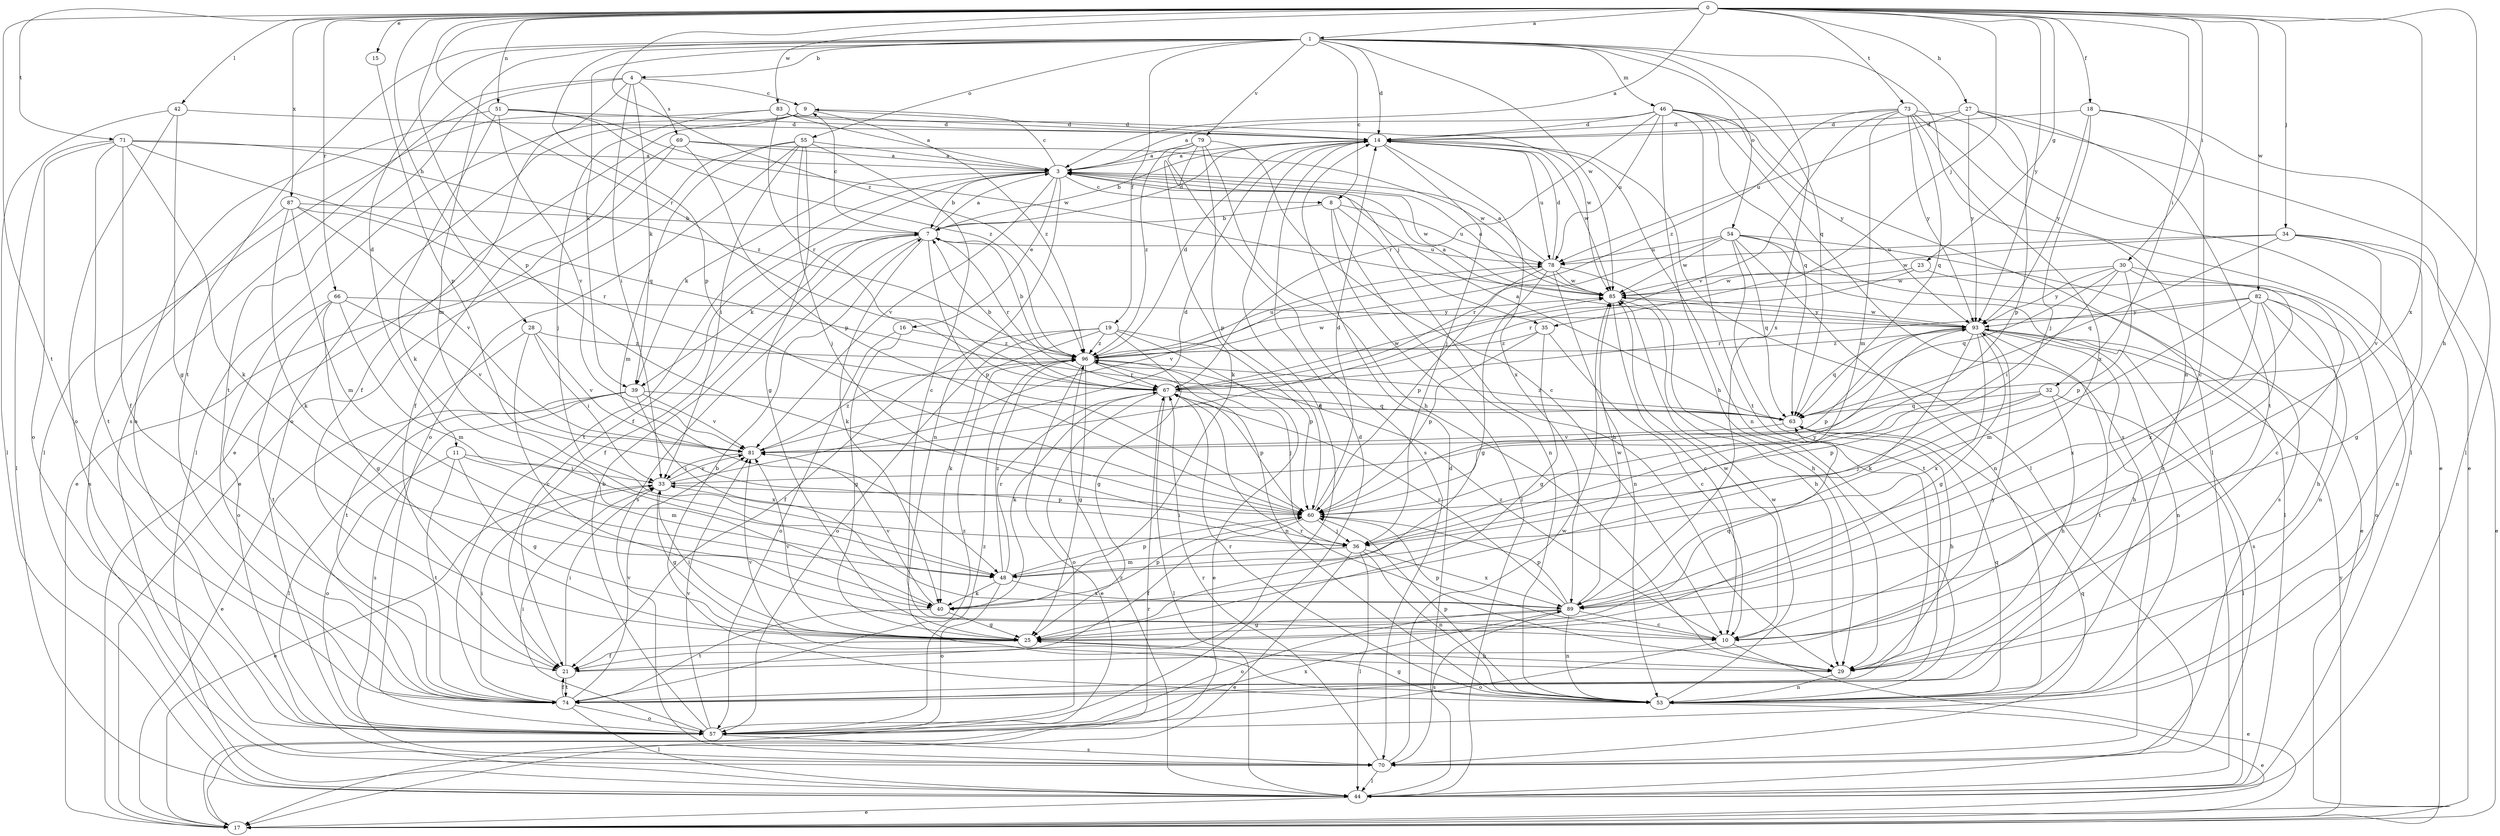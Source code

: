 strict digraph  {
0;
1;
3;
4;
7;
8;
9;
10;
11;
14;
15;
16;
17;
18;
19;
21;
23;
25;
27;
28;
29;
30;
32;
33;
34;
35;
36;
39;
40;
42;
44;
46;
48;
51;
53;
54;
55;
57;
60;
63;
66;
67;
69;
70;
71;
73;
74;
78;
79;
81;
82;
83;
85;
87;
89;
93;
96;
0 -> 1  [label=a];
0 -> 3  [label=a];
0 -> 15  [label=e];
0 -> 18  [label=f];
0 -> 23  [label=g];
0 -> 27  [label=h];
0 -> 28  [label=h];
0 -> 29  [label=h];
0 -> 30  [label=i];
0 -> 32  [label=i];
0 -> 34  [label=j];
0 -> 35  [label=j];
0 -> 42  [label=l];
0 -> 51  [label=n];
0 -> 60  [label=p];
0 -> 66  [label=r];
0 -> 67  [label=r];
0 -> 71  [label=t];
0 -> 73  [label=t];
0 -> 74  [label=t];
0 -> 82  [label=w];
0 -> 83  [label=w];
0 -> 87  [label=x];
0 -> 89  [label=x];
0 -> 93  [label=y];
0 -> 96  [label=z];
1 -> 4  [label=b];
1 -> 8  [label=c];
1 -> 11  [label=d];
1 -> 14  [label=d];
1 -> 19  [label=f];
1 -> 39  [label=k];
1 -> 46  [label=m];
1 -> 48  [label=m];
1 -> 53  [label=n];
1 -> 54  [label=o];
1 -> 55  [label=o];
1 -> 60  [label=p];
1 -> 63  [label=q];
1 -> 74  [label=t];
1 -> 79  [label=v];
1 -> 85  [label=w];
1 -> 89  [label=x];
3 -> 7  [label=b];
3 -> 8  [label=c];
3 -> 9  [label=c];
3 -> 16  [label=e];
3 -> 21  [label=f];
3 -> 35  [label=j];
3 -> 39  [label=k];
3 -> 53  [label=n];
3 -> 74  [label=t];
3 -> 81  [label=v];
3 -> 85  [label=w];
4 -> 9  [label=c];
4 -> 17  [label=e];
4 -> 33  [label=i];
4 -> 39  [label=k];
4 -> 69  [label=s];
4 -> 70  [label=s];
4 -> 74  [label=t];
7 -> 3  [label=a];
7 -> 9  [label=c];
7 -> 14  [label=d];
7 -> 21  [label=f];
7 -> 39  [label=k];
7 -> 40  [label=k];
7 -> 60  [label=p];
7 -> 67  [label=r];
7 -> 70  [label=s];
7 -> 78  [label=u];
8 -> 7  [label=b];
8 -> 29  [label=h];
8 -> 44  [label=l];
8 -> 53  [label=n];
8 -> 78  [label=u];
9 -> 14  [label=d];
9 -> 21  [label=f];
9 -> 44  [label=l];
9 -> 57  [label=o];
9 -> 96  [label=z];
10 -> 17  [label=e];
10 -> 57  [label=o];
10 -> 60  [label=p];
10 -> 85  [label=w];
10 -> 96  [label=z];
11 -> 25  [label=g];
11 -> 33  [label=i];
11 -> 48  [label=m];
11 -> 57  [label=o];
11 -> 74  [label=t];
14 -> 3  [label=a];
14 -> 7  [label=b];
14 -> 21  [label=f];
14 -> 36  [label=j];
14 -> 44  [label=l];
14 -> 53  [label=n];
14 -> 78  [label=u];
14 -> 85  [label=w];
14 -> 89  [label=x];
15 -> 60  [label=p];
16 -> 25  [label=g];
16 -> 57  [label=o];
16 -> 96  [label=z];
17 -> 67  [label=r];
17 -> 93  [label=y];
18 -> 10  [label=c];
18 -> 14  [label=d];
18 -> 36  [label=j];
18 -> 44  [label=l];
18 -> 93  [label=y];
19 -> 17  [label=e];
19 -> 21  [label=f];
19 -> 25  [label=g];
19 -> 40  [label=k];
19 -> 57  [label=o];
19 -> 60  [label=p];
19 -> 96  [label=z];
21 -> 33  [label=i];
21 -> 74  [label=t];
21 -> 93  [label=y];
23 -> 53  [label=n];
23 -> 67  [label=r];
23 -> 85  [label=w];
25 -> 21  [label=f];
25 -> 29  [label=h];
25 -> 33  [label=i];
25 -> 63  [label=q];
25 -> 81  [label=v];
27 -> 14  [label=d];
27 -> 17  [label=e];
27 -> 60  [label=p];
27 -> 74  [label=t];
27 -> 78  [label=u];
27 -> 93  [label=y];
28 -> 10  [label=c];
28 -> 33  [label=i];
28 -> 74  [label=t];
28 -> 81  [label=v];
28 -> 96  [label=z];
29 -> 53  [label=n];
29 -> 67  [label=r];
29 -> 81  [label=v];
30 -> 10  [label=c];
30 -> 33  [label=i];
30 -> 60  [label=p];
30 -> 63  [label=q];
30 -> 85  [label=w];
30 -> 89  [label=x];
30 -> 93  [label=y];
32 -> 29  [label=h];
32 -> 36  [label=j];
32 -> 44  [label=l];
32 -> 60  [label=p];
32 -> 63  [label=q];
33 -> 14  [label=d];
33 -> 17  [label=e];
33 -> 25  [label=g];
33 -> 60  [label=p];
33 -> 81  [label=v];
34 -> 17  [label=e];
34 -> 25  [label=g];
34 -> 63  [label=q];
34 -> 78  [label=u];
34 -> 81  [label=v];
34 -> 85  [label=w];
35 -> 10  [label=c];
35 -> 25  [label=g];
35 -> 60  [label=p];
35 -> 96  [label=z];
36 -> 17  [label=e];
36 -> 33  [label=i];
36 -> 44  [label=l];
36 -> 48  [label=m];
36 -> 53  [label=n];
36 -> 89  [label=x];
36 -> 93  [label=y];
39 -> 17  [label=e];
39 -> 44  [label=l];
39 -> 63  [label=q];
39 -> 70  [label=s];
39 -> 81  [label=v];
39 -> 89  [label=x];
40 -> 25  [label=g];
40 -> 60  [label=p];
40 -> 74  [label=t];
40 -> 81  [label=v];
42 -> 14  [label=d];
42 -> 25  [label=g];
42 -> 44  [label=l];
42 -> 57  [label=o];
44 -> 14  [label=d];
44 -> 17  [label=e];
44 -> 96  [label=z];
46 -> 3  [label=a];
46 -> 14  [label=d];
46 -> 29  [label=h];
46 -> 44  [label=l];
46 -> 63  [label=q];
46 -> 67  [label=r];
46 -> 70  [label=s];
46 -> 74  [label=t];
46 -> 78  [label=u];
46 -> 93  [label=y];
48 -> 40  [label=k];
48 -> 57  [label=o];
48 -> 60  [label=p];
48 -> 67  [label=r];
48 -> 89  [label=x];
48 -> 96  [label=z];
51 -> 14  [label=d];
51 -> 40  [label=k];
51 -> 57  [label=o];
51 -> 81  [label=v];
51 -> 85  [label=w];
51 -> 96  [label=z];
53 -> 7  [label=b];
53 -> 17  [label=e];
53 -> 25  [label=g];
53 -> 60  [label=p];
53 -> 63  [label=q];
53 -> 67  [label=r];
53 -> 85  [label=w];
54 -> 17  [label=e];
54 -> 44  [label=l];
54 -> 53  [label=n];
54 -> 63  [label=q];
54 -> 67  [label=r];
54 -> 70  [label=s];
54 -> 74  [label=t];
54 -> 78  [label=u];
54 -> 85  [label=w];
55 -> 3  [label=a];
55 -> 10  [label=c];
55 -> 17  [label=e];
55 -> 25  [label=g];
55 -> 33  [label=i];
55 -> 36  [label=j];
55 -> 48  [label=m];
55 -> 57  [label=o];
57 -> 7  [label=b];
57 -> 14  [label=d];
57 -> 33  [label=i];
57 -> 70  [label=s];
57 -> 81  [label=v];
57 -> 89  [label=x];
57 -> 96  [label=z];
60 -> 14  [label=d];
60 -> 21  [label=f];
60 -> 36  [label=j];
63 -> 3  [label=a];
63 -> 29  [label=h];
63 -> 81  [label=v];
63 -> 96  [label=z];
66 -> 25  [label=g];
66 -> 48  [label=m];
66 -> 57  [label=o];
66 -> 74  [label=t];
66 -> 81  [label=v];
66 -> 93  [label=y];
67 -> 7  [label=b];
67 -> 40  [label=k];
67 -> 44  [label=l];
67 -> 57  [label=o];
67 -> 60  [label=p];
67 -> 63  [label=q];
67 -> 85  [label=w];
69 -> 3  [label=a];
69 -> 17  [label=e];
69 -> 21  [label=f];
69 -> 60  [label=p];
69 -> 85  [label=w];
70 -> 44  [label=l];
70 -> 63  [label=q];
70 -> 67  [label=r];
70 -> 85  [label=w];
71 -> 3  [label=a];
71 -> 21  [label=f];
71 -> 40  [label=k];
71 -> 44  [label=l];
71 -> 57  [label=o];
71 -> 63  [label=q];
71 -> 74  [label=t];
71 -> 96  [label=z];
73 -> 14  [label=d];
73 -> 17  [label=e];
73 -> 44  [label=l];
73 -> 48  [label=m];
73 -> 63  [label=q];
73 -> 81  [label=v];
73 -> 89  [label=x];
73 -> 93  [label=y];
73 -> 96  [label=z];
74 -> 21  [label=f];
74 -> 33  [label=i];
74 -> 44  [label=l];
74 -> 57  [label=o];
74 -> 81  [label=v];
74 -> 96  [label=z];
78 -> 3  [label=a];
78 -> 14  [label=d];
78 -> 25  [label=g];
78 -> 29  [label=h];
78 -> 53  [label=n];
78 -> 60  [label=p];
78 -> 81  [label=v];
78 -> 85  [label=w];
79 -> 3  [label=a];
79 -> 10  [label=c];
79 -> 29  [label=h];
79 -> 40  [label=k];
79 -> 60  [label=p];
79 -> 70  [label=s];
79 -> 96  [label=z];
81 -> 33  [label=i];
81 -> 96  [label=z];
82 -> 10  [label=c];
82 -> 29  [label=h];
82 -> 48  [label=m];
82 -> 53  [label=n];
82 -> 57  [label=o];
82 -> 67  [label=r];
82 -> 89  [label=x];
82 -> 93  [label=y];
83 -> 3  [label=a];
83 -> 14  [label=d];
83 -> 36  [label=j];
83 -> 44  [label=l];
83 -> 67  [label=r];
83 -> 85  [label=w];
85 -> 3  [label=a];
85 -> 10  [label=c];
85 -> 29  [label=h];
85 -> 93  [label=y];
87 -> 7  [label=b];
87 -> 40  [label=k];
87 -> 48  [label=m];
87 -> 67  [label=r];
87 -> 70  [label=s];
87 -> 81  [label=v];
89 -> 10  [label=c];
89 -> 25  [label=g];
89 -> 53  [label=n];
89 -> 57  [label=o];
89 -> 60  [label=p];
89 -> 67  [label=r];
89 -> 70  [label=s];
89 -> 85  [label=w];
93 -> 3  [label=a];
93 -> 25  [label=g];
93 -> 29  [label=h];
93 -> 40  [label=k];
93 -> 53  [label=n];
93 -> 60  [label=p];
93 -> 63  [label=q];
93 -> 70  [label=s];
93 -> 74  [label=t];
93 -> 85  [label=w];
93 -> 89  [label=x];
93 -> 96  [label=z];
96 -> 7  [label=b];
96 -> 14  [label=d];
96 -> 17  [label=e];
96 -> 25  [label=g];
96 -> 36  [label=j];
96 -> 53  [label=n];
96 -> 67  [label=r];
96 -> 78  [label=u];
96 -> 85  [label=w];
}
